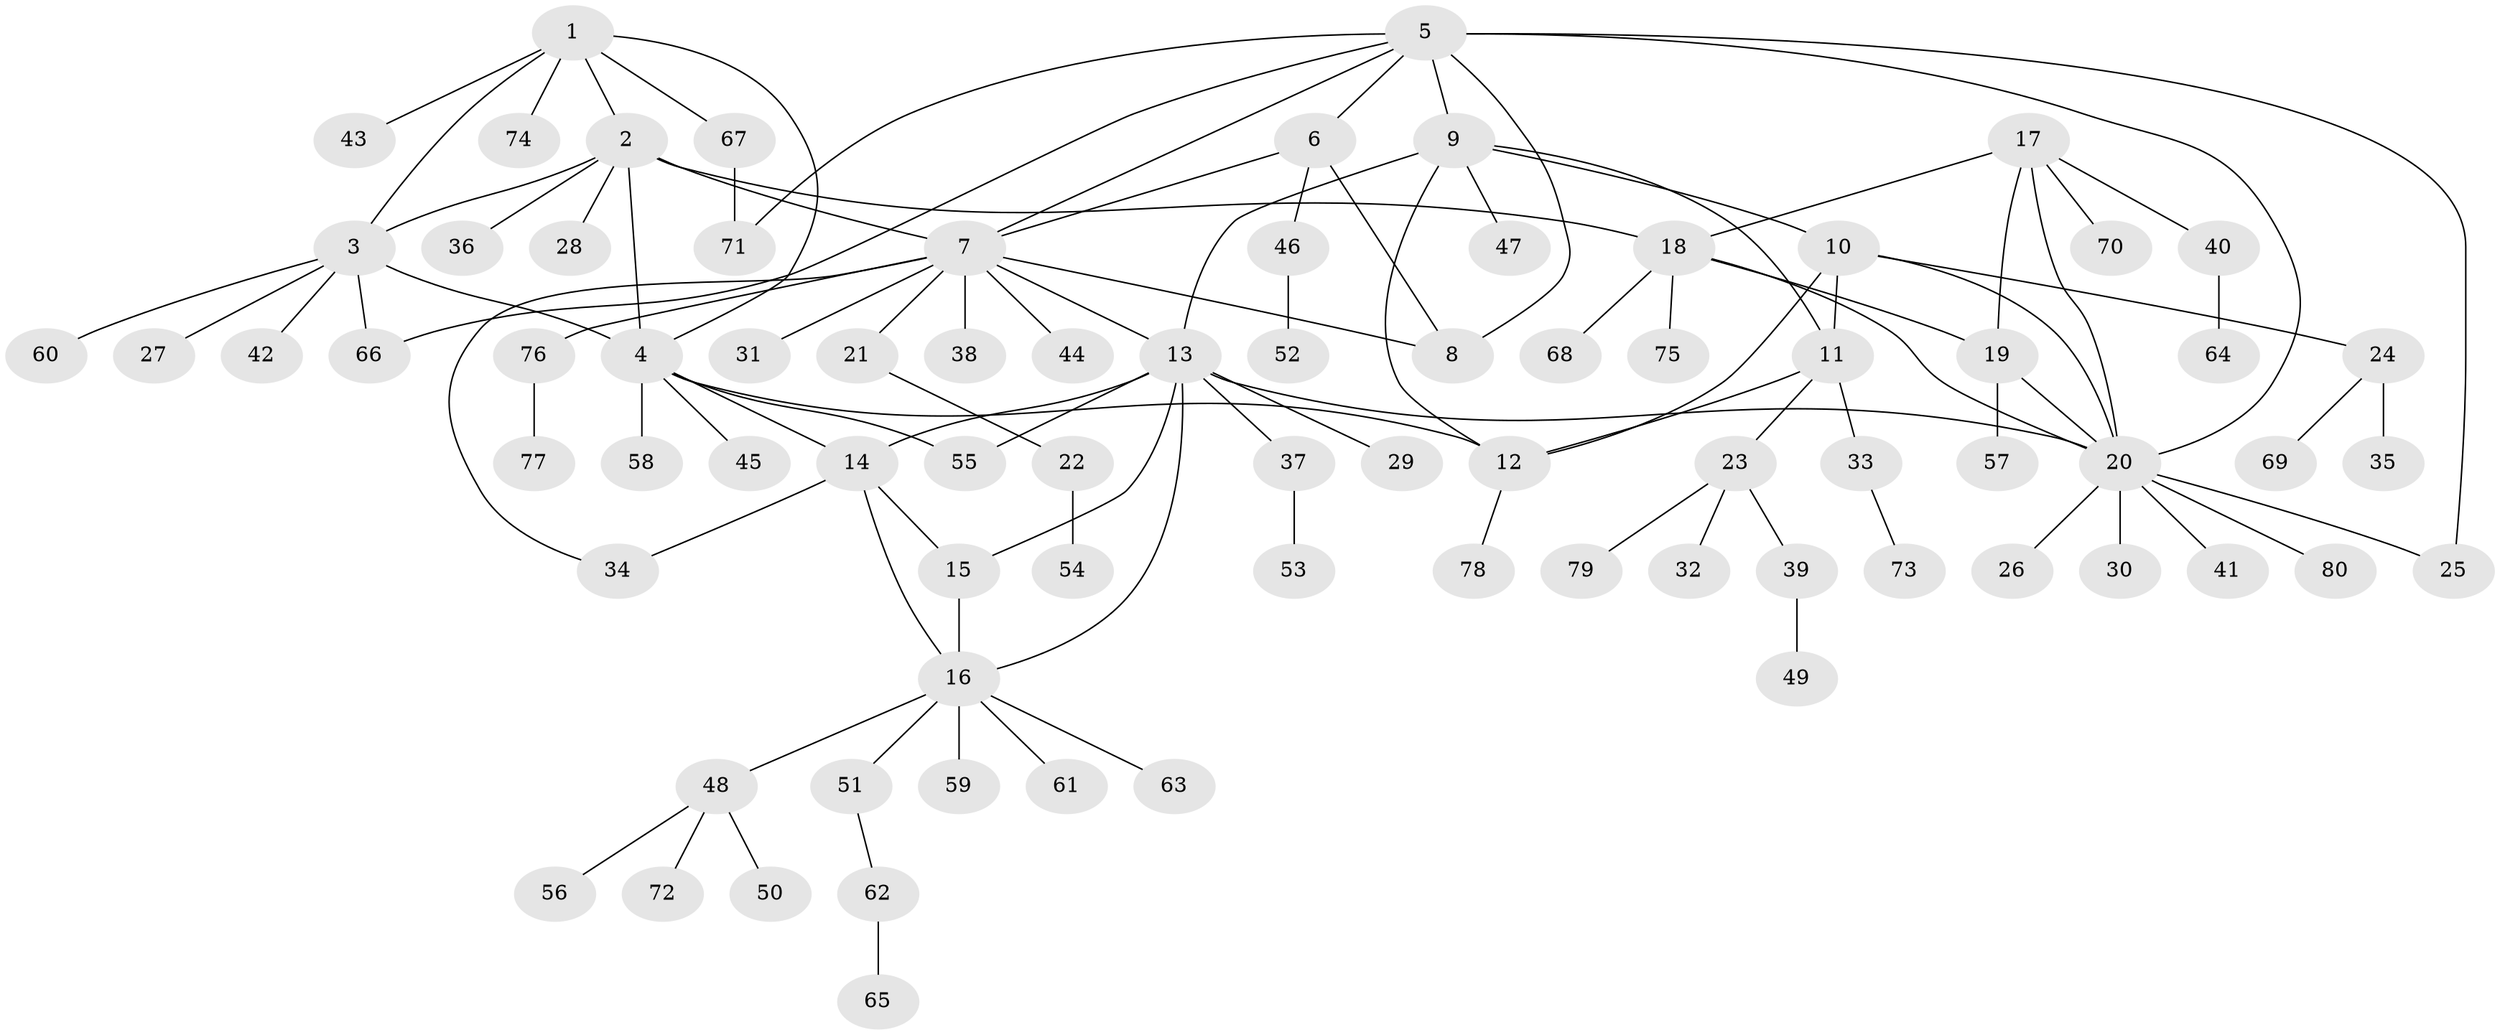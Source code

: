 // Generated by graph-tools (version 1.1) at 2025/15/03/09/25 04:15:57]
// undirected, 80 vertices, 105 edges
graph export_dot {
graph [start="1"]
  node [color=gray90,style=filled];
  1;
  2;
  3;
  4;
  5;
  6;
  7;
  8;
  9;
  10;
  11;
  12;
  13;
  14;
  15;
  16;
  17;
  18;
  19;
  20;
  21;
  22;
  23;
  24;
  25;
  26;
  27;
  28;
  29;
  30;
  31;
  32;
  33;
  34;
  35;
  36;
  37;
  38;
  39;
  40;
  41;
  42;
  43;
  44;
  45;
  46;
  47;
  48;
  49;
  50;
  51;
  52;
  53;
  54;
  55;
  56;
  57;
  58;
  59;
  60;
  61;
  62;
  63;
  64;
  65;
  66;
  67;
  68;
  69;
  70;
  71;
  72;
  73;
  74;
  75;
  76;
  77;
  78;
  79;
  80;
  1 -- 2;
  1 -- 3;
  1 -- 4;
  1 -- 43;
  1 -- 67;
  1 -- 74;
  2 -- 3;
  2 -- 4;
  2 -- 7;
  2 -- 18;
  2 -- 28;
  2 -- 36;
  3 -- 4;
  3 -- 27;
  3 -- 42;
  3 -- 60;
  3 -- 66;
  4 -- 12;
  4 -- 14;
  4 -- 45;
  4 -- 55;
  4 -- 58;
  5 -- 6;
  5 -- 7;
  5 -- 8;
  5 -- 9;
  5 -- 20;
  5 -- 25;
  5 -- 66;
  5 -- 71;
  6 -- 7;
  6 -- 8;
  6 -- 46;
  7 -- 8;
  7 -- 13;
  7 -- 21;
  7 -- 31;
  7 -- 34;
  7 -- 38;
  7 -- 44;
  7 -- 76;
  9 -- 10;
  9 -- 11;
  9 -- 12;
  9 -- 13;
  9 -- 47;
  10 -- 11;
  10 -- 12;
  10 -- 20;
  10 -- 24;
  11 -- 12;
  11 -- 23;
  11 -- 33;
  12 -- 78;
  13 -- 14;
  13 -- 15;
  13 -- 16;
  13 -- 20;
  13 -- 29;
  13 -- 37;
  13 -- 55;
  14 -- 15;
  14 -- 16;
  14 -- 34;
  15 -- 16;
  16 -- 48;
  16 -- 51;
  16 -- 59;
  16 -- 61;
  16 -- 63;
  17 -- 18;
  17 -- 19;
  17 -- 20;
  17 -- 40;
  17 -- 70;
  18 -- 19;
  18 -- 20;
  18 -- 68;
  18 -- 75;
  19 -- 20;
  19 -- 57;
  20 -- 25;
  20 -- 26;
  20 -- 30;
  20 -- 41;
  20 -- 80;
  21 -- 22;
  22 -- 54;
  23 -- 32;
  23 -- 39;
  23 -- 79;
  24 -- 35;
  24 -- 69;
  33 -- 73;
  37 -- 53;
  39 -- 49;
  40 -- 64;
  46 -- 52;
  48 -- 50;
  48 -- 56;
  48 -- 72;
  51 -- 62;
  62 -- 65;
  67 -- 71;
  76 -- 77;
}
